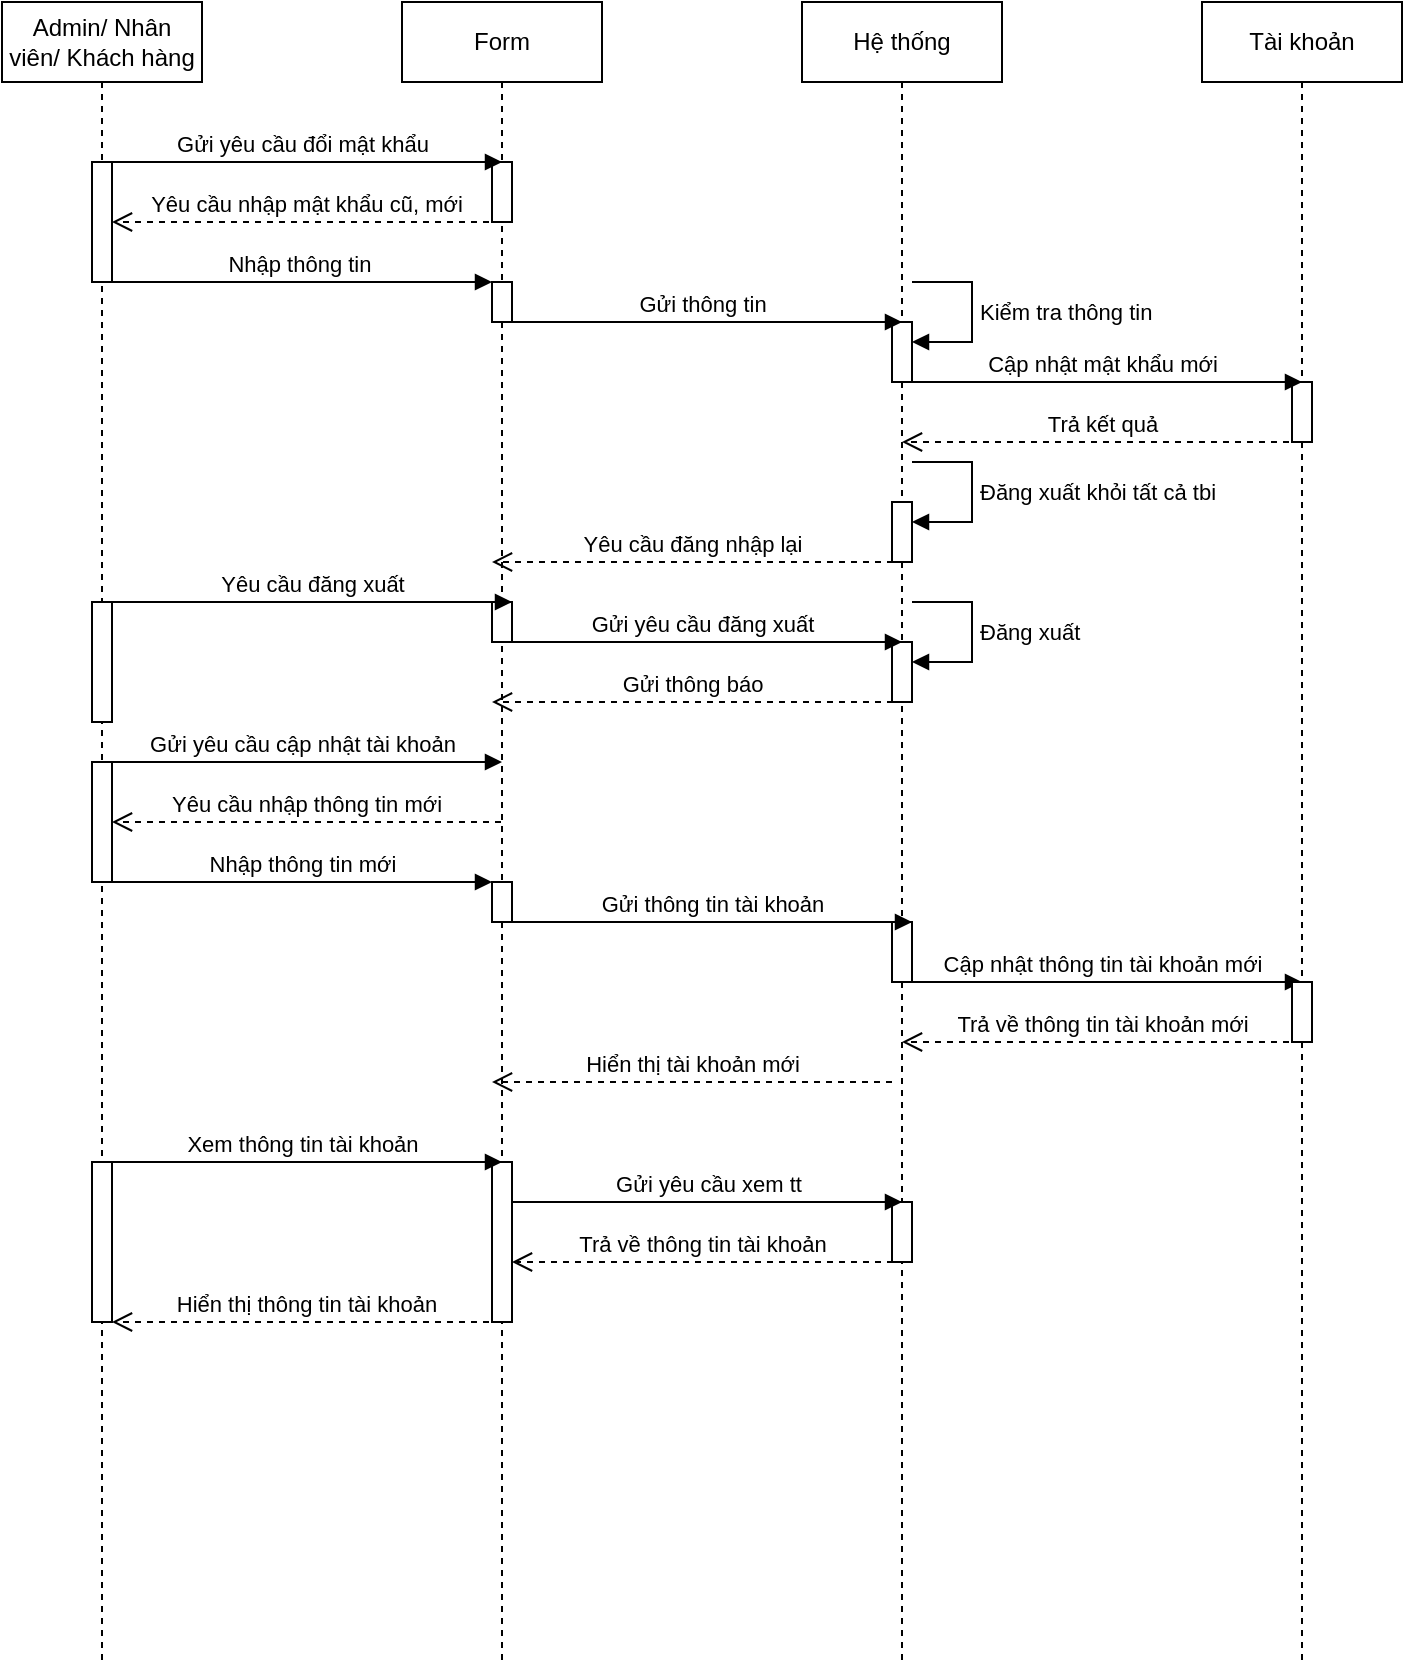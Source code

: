 <mxfile version="22.1.0" type="device">
  <diagram name="Page-1" id="h7CEF9SMJJgg9eoyBVM9">
    <mxGraphModel dx="1112" dy="465" grid="1" gridSize="10" guides="1" tooltips="1" connect="1" arrows="1" fold="1" page="1" pageScale="1" pageWidth="850" pageHeight="1100" math="0" shadow="0">
      <root>
        <mxCell id="0" />
        <mxCell id="1" parent="0" />
        <mxCell id="7nB44WFUHeRo35Srxh8a-1" value="Admin/ Nhân viên/ Khách hàng" style="shape=umlLifeline;perimeter=lifelinePerimeter;whiteSpace=wrap;html=1;container=1;dropTarget=0;collapsible=0;recursiveResize=0;outlineConnect=0;portConstraint=eastwest;newEdgeStyle={&quot;curved&quot;:0,&quot;rounded&quot;:0};" parent="1" vertex="1">
          <mxGeometry x="40" y="60" width="100" height="830" as="geometry" />
        </mxCell>
        <mxCell id="7nB44WFUHeRo35Srxh8a-2" value="" style="html=1;points=[[0,0,0,0,5],[0,1,0,0,-5],[1,0,0,0,5],[1,1,0,0,-5]];perimeter=orthogonalPerimeter;outlineConnect=0;targetShapes=umlLifeline;portConstraint=eastwest;newEdgeStyle={&quot;curved&quot;:0,&quot;rounded&quot;:0};" parent="7nB44WFUHeRo35Srxh8a-1" vertex="1">
          <mxGeometry x="45" y="80" width="10" height="60" as="geometry" />
        </mxCell>
        <mxCell id="7nB44WFUHeRo35Srxh8a-53" value="" style="html=1;points=[[0,0,0,0,5],[0,1,0,0,-5],[1,0,0,0,5],[1,1,0,0,-5]];perimeter=orthogonalPerimeter;outlineConnect=0;targetShapes=umlLifeline;portConstraint=eastwest;newEdgeStyle={&quot;curved&quot;:0,&quot;rounded&quot;:0};" parent="7nB44WFUHeRo35Srxh8a-1" vertex="1">
          <mxGeometry x="45" y="300" width="10" height="60" as="geometry" />
        </mxCell>
        <mxCell id="7nB44WFUHeRo35Srxh8a-4" value="Form" style="shape=umlLifeline;perimeter=lifelinePerimeter;whiteSpace=wrap;html=1;container=1;dropTarget=0;collapsible=0;recursiveResize=0;outlineConnect=0;portConstraint=eastwest;newEdgeStyle={&quot;curved&quot;:0,&quot;rounded&quot;:0};" parent="1" vertex="1">
          <mxGeometry x="240" y="60" width="100" height="830" as="geometry" />
        </mxCell>
        <mxCell id="7nB44WFUHeRo35Srxh8a-5" value="" style="html=1;points=[[0,0,0,0,5],[0,1,0,0,-5],[1,0,0,0,5],[1,1,0,0,-5]];perimeter=orthogonalPerimeter;outlineConnect=0;targetShapes=umlLifeline;portConstraint=eastwest;newEdgeStyle={&quot;curved&quot;:0,&quot;rounded&quot;:0};" parent="7nB44WFUHeRo35Srxh8a-4" vertex="1">
          <mxGeometry x="45" y="80" width="10" height="30" as="geometry" />
        </mxCell>
        <mxCell id="7nB44WFUHeRo35Srxh8a-6" value="" style="html=1;points=[[0,0,0,0,5],[0,1,0,0,-5],[1,0,0,0,5],[1,1,0,0,-5]];perimeter=orthogonalPerimeter;outlineConnect=0;targetShapes=umlLifeline;portConstraint=eastwest;newEdgeStyle={&quot;curved&quot;:0,&quot;rounded&quot;:0};" parent="7nB44WFUHeRo35Srxh8a-4" vertex="1">
          <mxGeometry x="45" y="140" width="10" height="20" as="geometry" />
        </mxCell>
        <mxCell id="7nB44WFUHeRo35Srxh8a-55" value="" style="html=1;points=[[0,0,0,0,5],[0,1,0,0,-5],[1,0,0,0,5],[1,1,0,0,-5]];perimeter=orthogonalPerimeter;outlineConnect=0;targetShapes=umlLifeline;portConstraint=eastwest;newEdgeStyle={&quot;curved&quot;:0,&quot;rounded&quot;:0};" parent="7nB44WFUHeRo35Srxh8a-4" vertex="1">
          <mxGeometry x="45" y="300" width="10" height="20" as="geometry" />
        </mxCell>
        <mxCell id="7nB44WFUHeRo35Srxh8a-44" value="" style="html=1;points=[[0,0,0,0,5],[0,1,0,0,-5],[1,0,0,0,5],[1,1,0,0,-5]];perimeter=orthogonalPerimeter;outlineConnect=0;targetShapes=umlLifeline;portConstraint=eastwest;newEdgeStyle={&quot;curved&quot;:0,&quot;rounded&quot;:0};" parent="7nB44WFUHeRo35Srxh8a-4" vertex="1">
          <mxGeometry x="45" y="580" width="10" height="80" as="geometry" />
        </mxCell>
        <mxCell id="7nB44WFUHeRo35Srxh8a-8" value="Hệ thống" style="shape=umlLifeline;perimeter=lifelinePerimeter;whiteSpace=wrap;html=1;container=1;dropTarget=0;collapsible=0;recursiveResize=0;outlineConnect=0;portConstraint=eastwest;newEdgeStyle={&quot;curved&quot;:0,&quot;rounded&quot;:0};" parent="1" vertex="1">
          <mxGeometry x="440" y="60" width="100" height="830" as="geometry" />
        </mxCell>
        <mxCell id="7nB44WFUHeRo35Srxh8a-9" value="" style="html=1;points=[[0,0,0,0,5],[0,1,0,0,-5],[1,0,0,0,5],[1,1,0,0,-5]];perimeter=orthogonalPerimeter;outlineConnect=0;targetShapes=umlLifeline;portConstraint=eastwest;newEdgeStyle={&quot;curved&quot;:0,&quot;rounded&quot;:0};" parent="7nB44WFUHeRo35Srxh8a-8" vertex="1">
          <mxGeometry x="45" y="160" width="10" height="30" as="geometry" />
        </mxCell>
        <mxCell id="7nB44WFUHeRo35Srxh8a-10" value="Kiểm tra thông tin" style="html=1;align=left;spacingLeft=2;endArrow=block;rounded=0;edgeStyle=orthogonalEdgeStyle;curved=0;rounded=0;" parent="7nB44WFUHeRo35Srxh8a-8" target="7nB44WFUHeRo35Srxh8a-9" edge="1">
          <mxGeometry relative="1" as="geometry">
            <mxPoint x="55" y="140" as="sourcePoint" />
            <Array as="points">
              <mxPoint x="85" y="170" />
            </Array>
          </mxGeometry>
        </mxCell>
        <mxCell id="7nB44WFUHeRo35Srxh8a-12" value="" style="html=1;points=[[0,0,0,0,5],[0,1,0,0,-5],[1,0,0,0,5],[1,1,0,0,-5]];perimeter=orthogonalPerimeter;outlineConnect=0;targetShapes=umlLifeline;portConstraint=eastwest;newEdgeStyle={&quot;curved&quot;:0,&quot;rounded&quot;:0};" parent="7nB44WFUHeRo35Srxh8a-8" vertex="1">
          <mxGeometry x="45" y="460" width="10" height="30" as="geometry" />
        </mxCell>
        <mxCell id="7nB44WFUHeRo35Srxh8a-14" value="Gửi yêu cầu cập nhật tài khoản" style="html=1;verticalAlign=bottom;endArrow=block;curved=0;rounded=0;" parent="7nB44WFUHeRo35Srxh8a-8" edge="1">
          <mxGeometry width="80" relative="1" as="geometry">
            <mxPoint x="-350" y="380" as="sourcePoint" />
            <mxPoint x="-150" y="380" as="targetPoint" />
          </mxGeometry>
        </mxCell>
        <mxCell id="7nB44WFUHeRo35Srxh8a-15" value="" style="html=1;points=[[0,0,0,0,5],[0,1,0,0,-5],[1,0,0,0,5],[1,1,0,0,-5]];perimeter=orthogonalPerimeter;outlineConnect=0;targetShapes=umlLifeline;portConstraint=eastwest;newEdgeStyle={&quot;curved&quot;:0,&quot;rounded&quot;:0};" parent="7nB44WFUHeRo35Srxh8a-8" vertex="1">
          <mxGeometry x="-355" y="380" width="10" height="60" as="geometry" />
        </mxCell>
        <mxCell id="7nB44WFUHeRo35Srxh8a-16" value="Yêu cầu nhập thông tin mới" style="html=1;verticalAlign=bottom;endArrow=open;dashed=1;endSize=8;curved=0;rounded=0;" parent="7nB44WFUHeRo35Srxh8a-8" edge="1">
          <mxGeometry relative="1" as="geometry">
            <mxPoint x="-150.5" y="410" as="sourcePoint" />
            <mxPoint x="-345" y="410" as="targetPoint" />
            <Array as="points">
              <mxPoint x="-250" y="410" />
            </Array>
          </mxGeometry>
        </mxCell>
        <mxCell id="7nB44WFUHeRo35Srxh8a-17" value="Nhập thông tin mới" style="html=1;verticalAlign=bottom;endArrow=block;curved=0;rounded=0;" parent="7nB44WFUHeRo35Srxh8a-8" source="7nB44WFUHeRo35Srxh8a-15" target="7nB44WFUHeRo35Srxh8a-19" edge="1">
          <mxGeometry width="80" relative="1" as="geometry">
            <mxPoint x="-320" y="460" as="sourcePoint" />
            <mxPoint x="-90" y="460" as="targetPoint" />
          </mxGeometry>
        </mxCell>
        <mxCell id="7nB44WFUHeRo35Srxh8a-18" value="Gửi thông tin tài khoản" style="html=1;verticalAlign=bottom;endArrow=block;curved=0;rounded=0;" parent="7nB44WFUHeRo35Srxh8a-8" edge="1">
          <mxGeometry width="80" relative="1" as="geometry">
            <mxPoint x="-145" y="460" as="sourcePoint" />
            <mxPoint x="55" y="460" as="targetPoint" />
          </mxGeometry>
        </mxCell>
        <mxCell id="7nB44WFUHeRo35Srxh8a-19" value="" style="html=1;points=[[0,0,0,0,5],[0,1,0,0,-5],[1,0,0,0,5],[1,1,0,0,-5]];perimeter=orthogonalPerimeter;outlineConnect=0;targetShapes=umlLifeline;portConstraint=eastwest;newEdgeStyle={&quot;curved&quot;:0,&quot;rounded&quot;:0};" parent="7nB44WFUHeRo35Srxh8a-8" vertex="1">
          <mxGeometry x="-155" y="440" width="10" height="20" as="geometry" />
        </mxCell>
        <mxCell id="7nB44WFUHeRo35Srxh8a-20" value="Cập nhật thông tin tài khoản mới" style="html=1;verticalAlign=bottom;endArrow=block;curved=0;rounded=0;" parent="7nB44WFUHeRo35Srxh8a-8" edge="1">
          <mxGeometry width="80" relative="1" as="geometry">
            <mxPoint x="50" y="490" as="sourcePoint" />
            <mxPoint x="250" y="490" as="targetPoint" />
          </mxGeometry>
        </mxCell>
        <mxCell id="7nB44WFUHeRo35Srxh8a-52" value="Đăng xuất khỏi tất cả tbi" style="html=1;align=left;spacingLeft=2;endArrow=block;rounded=0;edgeStyle=orthogonalEdgeStyle;curved=0;rounded=0;" parent="7nB44WFUHeRo35Srxh8a-8" target="7nB44WFUHeRo35Srxh8a-51" edge="1">
          <mxGeometry relative="1" as="geometry">
            <mxPoint x="55" y="230" as="sourcePoint" />
            <Array as="points">
              <mxPoint x="85" y="260" />
            </Array>
          </mxGeometry>
        </mxCell>
        <mxCell id="7nB44WFUHeRo35Srxh8a-51" value="" style="html=1;points=[[0,0,0,0,5],[0,1,0,0,-5],[1,0,0,0,5],[1,1,0,0,-5]];perimeter=orthogonalPerimeter;outlineConnect=0;targetShapes=umlLifeline;portConstraint=eastwest;newEdgeStyle={&quot;curved&quot;:0,&quot;rounded&quot;:0};" parent="7nB44WFUHeRo35Srxh8a-8" vertex="1">
          <mxGeometry x="45" y="250" width="10" height="30" as="geometry" />
        </mxCell>
        <mxCell id="7nB44WFUHeRo35Srxh8a-58" value="" style="html=1;points=[[0,0,0,0,5],[0,1,0,0,-5],[1,0,0,0,5],[1,1,0,0,-5]];perimeter=orthogonalPerimeter;outlineConnect=0;targetShapes=umlLifeline;portConstraint=eastwest;newEdgeStyle={&quot;curved&quot;:0,&quot;rounded&quot;:0};" parent="7nB44WFUHeRo35Srxh8a-8" vertex="1">
          <mxGeometry x="45" y="320" width="10" height="30" as="geometry" />
        </mxCell>
        <mxCell id="7nB44WFUHeRo35Srxh8a-59" value="Đăng xuất" style="html=1;align=left;spacingLeft=2;endArrow=block;rounded=0;edgeStyle=orthogonalEdgeStyle;curved=0;rounded=0;" parent="7nB44WFUHeRo35Srxh8a-8" target="7nB44WFUHeRo35Srxh8a-58" edge="1">
          <mxGeometry relative="1" as="geometry">
            <mxPoint x="55" y="300" as="sourcePoint" />
            <Array as="points">
              <mxPoint x="85" y="330" />
            </Array>
          </mxGeometry>
        </mxCell>
        <mxCell id="7nB44WFUHeRo35Srxh8a-63" value="" style="html=1;points=[[0,0,0,0,5],[0,1,0,0,-5],[1,0,0,0,5],[1,1,0,0,-5]];perimeter=orthogonalPerimeter;outlineConnect=0;targetShapes=umlLifeline;portConstraint=eastwest;newEdgeStyle={&quot;curved&quot;:0,&quot;rounded&quot;:0};" parent="7nB44WFUHeRo35Srxh8a-8" vertex="1">
          <mxGeometry x="45" y="600" width="10" height="30" as="geometry" />
        </mxCell>
        <mxCell id="7nB44WFUHeRo35Srxh8a-22" value="Yêu cầu nhập mật khẩu cũ, mới" style="html=1;verticalAlign=bottom;endArrow=open;dashed=1;endSize=8;curved=0;rounded=0;" parent="1" edge="1">
          <mxGeometry relative="1" as="geometry">
            <mxPoint x="289.5" y="170" as="sourcePoint" />
            <mxPoint x="95" y="170" as="targetPoint" />
            <Array as="points">
              <mxPoint x="190" y="170" />
            </Array>
          </mxGeometry>
        </mxCell>
        <mxCell id="7nB44WFUHeRo35Srxh8a-23" value="Nhập thông tin&amp;nbsp;" style="html=1;verticalAlign=bottom;endArrow=block;curved=0;rounded=0;" parent="1" source="7nB44WFUHeRo35Srxh8a-2" target="7nB44WFUHeRo35Srxh8a-6" edge="1">
          <mxGeometry width="80" relative="1" as="geometry">
            <mxPoint x="120" y="220" as="sourcePoint" />
            <mxPoint x="350" y="220" as="targetPoint" />
          </mxGeometry>
        </mxCell>
        <mxCell id="7nB44WFUHeRo35Srxh8a-24" value="Gửi yêu cầu đổi mật khẩu" style="html=1;verticalAlign=bottom;endArrow=block;curved=0;rounded=0;" parent="1" edge="1">
          <mxGeometry width="80" relative="1" as="geometry">
            <mxPoint x="90" y="140" as="sourcePoint" />
            <mxPoint x="290" y="140" as="targetPoint" />
          </mxGeometry>
        </mxCell>
        <mxCell id="7nB44WFUHeRo35Srxh8a-25" value="Gửi thông tin" style="html=1;verticalAlign=bottom;endArrow=block;curved=0;rounded=0;" parent="1" edge="1">
          <mxGeometry width="80" relative="1" as="geometry">
            <mxPoint x="290" y="220" as="sourcePoint" />
            <mxPoint x="490" y="220" as="targetPoint" />
          </mxGeometry>
        </mxCell>
        <mxCell id="7nB44WFUHeRo35Srxh8a-26" value="Trả kết quả" style="html=1;verticalAlign=bottom;endArrow=open;dashed=1;endSize=8;curved=0;rounded=0;" parent="1" edge="1">
          <mxGeometry relative="1" as="geometry">
            <mxPoint x="689.5" y="280" as="sourcePoint" />
            <mxPoint x="490" y="280" as="targetPoint" />
            <Array as="points">
              <mxPoint x="565" y="280" />
            </Array>
          </mxGeometry>
        </mxCell>
        <mxCell id="7nB44WFUHeRo35Srxh8a-27" value="Tài khoản" style="shape=umlLifeline;perimeter=lifelinePerimeter;whiteSpace=wrap;html=1;container=1;dropTarget=0;collapsible=0;recursiveResize=0;outlineConnect=0;portConstraint=eastwest;newEdgeStyle={&quot;curved&quot;:0,&quot;rounded&quot;:0};" parent="1" vertex="1">
          <mxGeometry x="640" y="60" width="100" height="830" as="geometry" />
        </mxCell>
        <mxCell id="7nB44WFUHeRo35Srxh8a-28" value="" style="html=1;points=[[0,0,0,0,5],[0,1,0,0,-5],[1,0,0,0,5],[1,1,0,0,-5]];perimeter=orthogonalPerimeter;outlineConnect=0;targetShapes=umlLifeline;portConstraint=eastwest;newEdgeStyle={&quot;curved&quot;:0,&quot;rounded&quot;:0};" parent="7nB44WFUHeRo35Srxh8a-27" vertex="1">
          <mxGeometry x="45" y="190" width="10" height="30" as="geometry" />
        </mxCell>
        <mxCell id="7nB44WFUHeRo35Srxh8a-30" value="" style="html=1;points=[[0,0,0,0,5],[0,1,0,0,-5],[1,0,0,0,5],[1,1,0,0,-5]];perimeter=orthogonalPerimeter;outlineConnect=0;targetShapes=umlLifeline;portConstraint=eastwest;newEdgeStyle={&quot;curved&quot;:0,&quot;rounded&quot;:0};" parent="7nB44WFUHeRo35Srxh8a-27" vertex="1">
          <mxGeometry x="45" y="490" width="10" height="30" as="geometry" />
        </mxCell>
        <mxCell id="7nB44WFUHeRo35Srxh8a-31" value="Yêu cầu đăng nhập lại" style="html=1;verticalAlign=bottom;endArrow=open;dashed=1;endSize=8;curved=0;rounded=0;" parent="1" edge="1">
          <mxGeometry relative="1" as="geometry">
            <mxPoint x="485.5" y="340" as="sourcePoint" />
            <mxPoint x="285" y="340" as="targetPoint" />
            <Array as="points">
              <mxPoint x="386" y="340" />
            </Array>
          </mxGeometry>
        </mxCell>
        <mxCell id="7nB44WFUHeRo35Srxh8a-32" value="Cập nhật mật khẩu mới" style="html=1;verticalAlign=bottom;endArrow=block;curved=0;rounded=0;" parent="1" edge="1">
          <mxGeometry width="80" relative="1" as="geometry">
            <mxPoint x="490" y="250" as="sourcePoint" />
            <mxPoint x="690" y="250" as="targetPoint" />
          </mxGeometry>
        </mxCell>
        <mxCell id="7nB44WFUHeRo35Srxh8a-39" value="Trả về thông tin tài khoản mới" style="html=1;verticalAlign=bottom;endArrow=open;dashed=1;endSize=8;curved=0;rounded=0;" parent="1" edge="1">
          <mxGeometry relative="1" as="geometry">
            <mxPoint x="689.5" y="580" as="sourcePoint" />
            <mxPoint x="490" y="580" as="targetPoint" />
            <Array as="points">
              <mxPoint x="565" y="580" />
            </Array>
          </mxGeometry>
        </mxCell>
        <mxCell id="7nB44WFUHeRo35Srxh8a-40" value="Xem thông tin tài khoản" style="html=1;verticalAlign=bottom;endArrow=block;curved=0;rounded=0;" parent="1" edge="1">
          <mxGeometry width="80" relative="1" as="geometry">
            <mxPoint x="90" y="640" as="sourcePoint" />
            <mxPoint x="290" y="640" as="targetPoint" />
          </mxGeometry>
        </mxCell>
        <mxCell id="7nB44WFUHeRo35Srxh8a-41" value="Hiển thị thông tin tài khoản" style="html=1;verticalAlign=bottom;endArrow=open;dashed=1;endSize=8;curved=0;rounded=0;" parent="1" edge="1">
          <mxGeometry relative="1" as="geometry">
            <mxPoint x="289.5" y="720" as="sourcePoint" />
            <mxPoint x="95" y="720" as="targetPoint" />
            <Array as="points" />
          </mxGeometry>
        </mxCell>
        <mxCell id="7nB44WFUHeRo35Srxh8a-43" value="" style="html=1;points=[[0,0,0,0,5],[0,1,0,0,-5],[1,0,0,0,5],[1,1,0,0,-5]];perimeter=orthogonalPerimeter;outlineConnect=0;targetShapes=umlLifeline;portConstraint=eastwest;newEdgeStyle={&quot;curved&quot;:0,&quot;rounded&quot;:0};" parent="1" vertex="1">
          <mxGeometry x="85" y="640" width="10" height="80" as="geometry" />
        </mxCell>
        <mxCell id="7nB44WFUHeRo35Srxh8a-54" value="Yêu cầu đăng xuất" style="html=1;verticalAlign=bottom;endArrow=block;curved=0;rounded=0;" parent="1" edge="1">
          <mxGeometry width="80" relative="1" as="geometry">
            <mxPoint x="95" y="360" as="sourcePoint" />
            <mxPoint x="295" y="360" as="targetPoint" />
          </mxGeometry>
        </mxCell>
        <mxCell id="7nB44WFUHeRo35Srxh8a-56" value="Gửi yêu cầu đăng xuất" style="html=1;verticalAlign=bottom;endArrow=block;curved=0;rounded=0;" parent="1" edge="1">
          <mxGeometry width="80" relative="1" as="geometry">
            <mxPoint x="290" y="380" as="sourcePoint" />
            <mxPoint x="490" y="380" as="targetPoint" />
          </mxGeometry>
        </mxCell>
        <mxCell id="7nB44WFUHeRo35Srxh8a-60" value="Gửi thông báo" style="html=1;verticalAlign=bottom;endArrow=open;dashed=1;endSize=8;curved=0;rounded=0;" parent="1" edge="1">
          <mxGeometry relative="1" as="geometry">
            <mxPoint x="485.5" y="410" as="sourcePoint" />
            <mxPoint x="285" y="410" as="targetPoint" />
            <Array as="points">
              <mxPoint x="386" y="410" />
            </Array>
          </mxGeometry>
        </mxCell>
        <mxCell id="7nB44WFUHeRo35Srxh8a-21" value="Hiển thị tài khoản mới" style="html=1;verticalAlign=bottom;endArrow=open;dashed=1;endSize=8;curved=0;rounded=0;" parent="1" edge="1">
          <mxGeometry relative="1" as="geometry">
            <mxPoint x="485" y="600" as="sourcePoint" />
            <mxPoint x="285" y="600" as="targetPoint" />
            <Array as="points" />
          </mxGeometry>
        </mxCell>
        <mxCell id="7nB44WFUHeRo35Srxh8a-61" value="Gửi yêu cầu xem tt" style="html=1;verticalAlign=bottom;endArrow=block;curved=0;rounded=0;" parent="1" source="7nB44WFUHeRo35Srxh8a-44" edge="1">
          <mxGeometry width="80" relative="1" as="geometry">
            <mxPoint x="300" y="660" as="sourcePoint" />
            <mxPoint x="490" y="660" as="targetPoint" />
          </mxGeometry>
        </mxCell>
        <mxCell id="7nB44WFUHeRo35Srxh8a-62" value="Trả về thông tin tài khoản" style="html=1;verticalAlign=bottom;endArrow=open;dashed=1;endSize=8;curved=0;rounded=0;" parent="1" target="7nB44WFUHeRo35Srxh8a-44" edge="1">
          <mxGeometry relative="1" as="geometry">
            <mxPoint x="485.5" y="690" as="sourcePoint" />
            <mxPoint x="300" y="690" as="targetPoint" />
            <Array as="points" />
          </mxGeometry>
        </mxCell>
      </root>
    </mxGraphModel>
  </diagram>
</mxfile>
